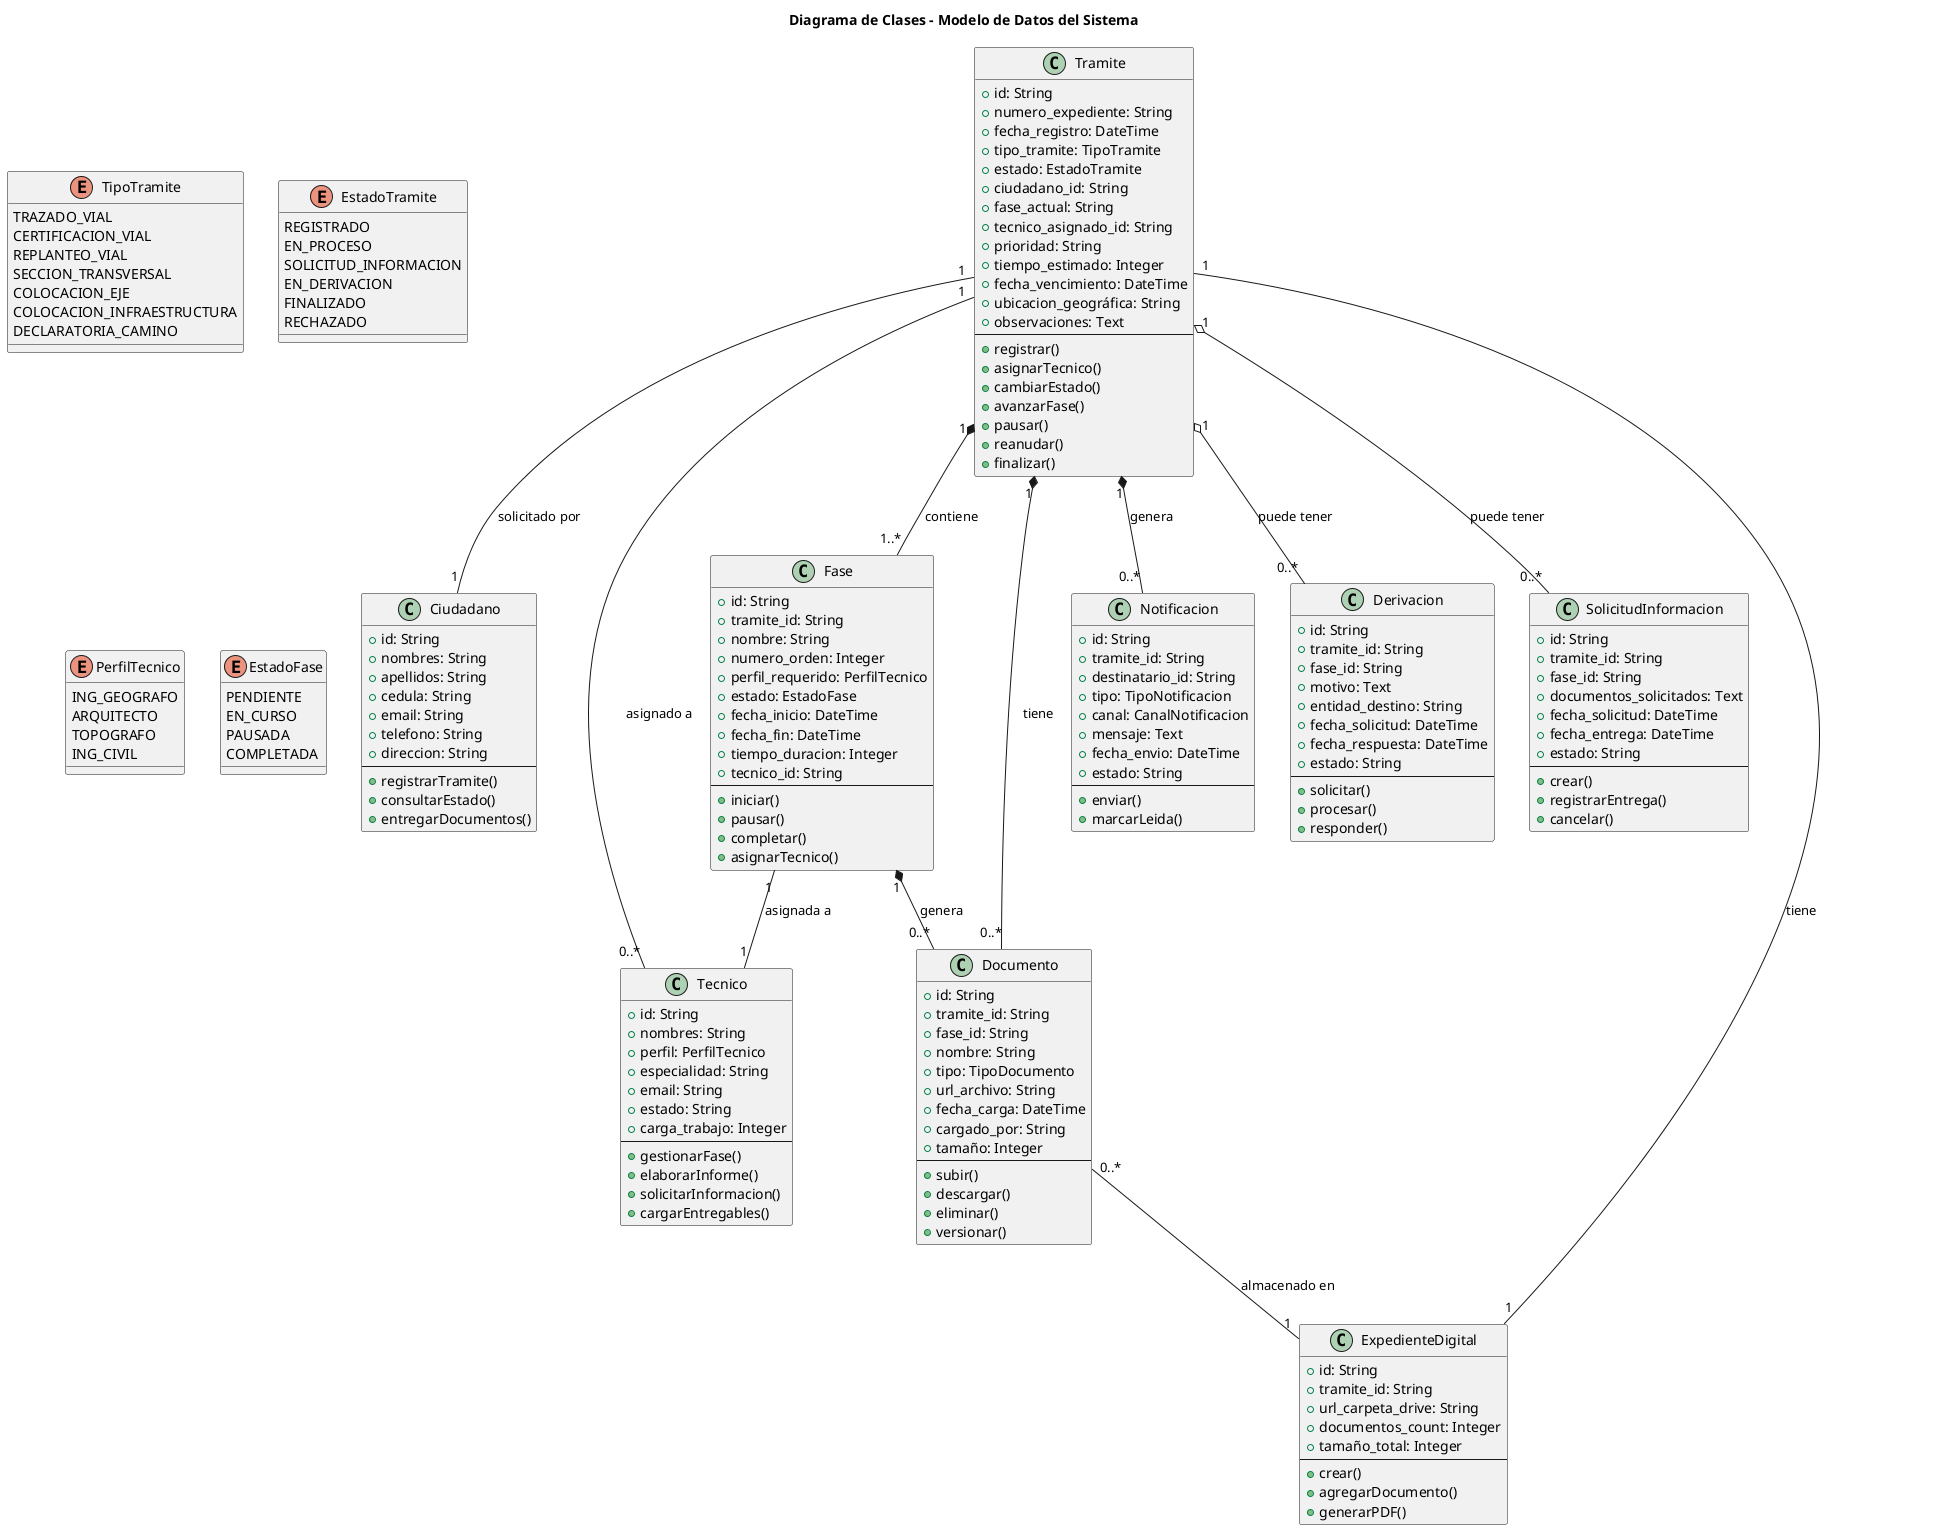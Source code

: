 @startuml
!pragma charset UTF-8
skinparam defaultFontName Arial
title Diagrama de Clases - Modelo de Datos del Sistema

class Tramite {
  + id: String
  + numero_expediente: String
  + fecha_registro: DateTime
  + tipo_tramite: TipoTramite
  + estado: EstadoTramite
  + ciudadano_id: String
  + fase_actual: String
  + tecnico_asignado_id: String
  + prioridad: String
  + tiempo_estimado: Integer
  + fecha_vencimiento: DateTime
  + ubicacion_geográfica: String
  + observaciones: Text
  --
  + registrar()
  + asignarTecnico()
  + cambiarEstado()
  + avanzarFase()
  + pausar()
  + reanudar()
  + finalizar()
}

class Ciudadano {
  + id: String
  + nombres: String
  + apellidos: String
  + cedula: String
  + email: String
  + telefono: String
  + direccion: String
  --
  + registrarTramite()
  + consultarEstado()
  + entregarDocumentos()
}

class Tecnico {
  + id: String
  + nombres: String
  + perfil: PerfilTecnico
  + especialidad: String
  + email: String
  + estado: String
  + carga_trabajo: Integer
  --
  + gestionarFase()
  + elaborarInforme()
  + solicitarInformacion()
  + cargarEntregables()
}

class Fase {
  + id: String
  + tramite_id: String
  + nombre: String
  + numero_orden: Integer
  + perfil_requerido: PerfilTecnico
  + estado: EstadoFase
  + fecha_inicio: DateTime
  + fecha_fin: DateTime
  + tiempo_duracion: Integer
  + tecnico_id: String
  --
  + iniciar()
  + pausar()
  + completar()
  + asignarTecnico()
}

class Documento {
  + id: String
  + tramite_id: String
  + fase_id: String
  + nombre: String
  + tipo: TipoDocumento
  + url_archivo: String
  + fecha_carga: DateTime
  + cargado_por: String
  + tamaño: Integer
  --
  + subir()
  + descargar()
  + eliminar()
  + versionar()
}

class Notificacion {
  + id: String
  + tramite_id: String
  + destinatario_id: String
  + tipo: TipoNotificacion
  + canal: CanalNotificacion
  + mensaje: Text
  + fecha_envio: DateTime
  + estado: String
  --
  + enviar()
  + marcarLeida()
}

class Derivacion {
  + id: String
  + tramite_id: String
  + fase_id: String
  + motivo: Text
  + entidad_destino: String
  + fecha_solicitud: DateTime
  + fecha_respuesta: DateTime
  + estado: String
  --
  + solicitar()
  + procesar()
  + responder()
}

class SolicitudInformacion {
  + id: String
  + tramite_id: String
  + fase_id: String
  + documentos_solicitados: Text
  + fecha_solicitud: DateTime
  + fecha_entrega: DateTime
  + estado: String
  --
  + crear()
  + registrarEntrega()
  + cancelar()
}

class ExpedienteDigital {
  + id: String
  + tramite_id: String
  + url_carpeta_drive: String
  + documentos_count: Integer
  + tamaño_total: Integer
  --
  + crear()
  + agregarDocumento()
  + generarPDF()
}

enum TipoTramite {
  TRAZADO_VIAL
  CERTIFICACION_VIAL
  REPLANTEO_VIAL
  SECCION_TRANSVERSAL
  COLOCACION_EJE
  COLOCACION_INFRAESTRUCTURA
  DECLARATORIA_CAMINO
}

enum EstadoTramite {
  REGISTRADO
  EN_PROCESO
  SOLICITUD_INFORMACION
  EN_DERIVACION
  FINALIZADO
  RECHAZADO
}

enum PerfilTecnico {
  ING_GEOGRAFO
  ARQUITECTO
  TOPOGRAFO
  ING_CIVIL
}

enum EstadoFase {
  PENDIENTE
  EN_CURSO
  PAUSADA
  COMPLETADA
}

' Relaciones
Tramite "1" *-- "1..*" Fase : contiene
Tramite "1" -- "1" Ciudadano : solicitado por
Tramite "1" -- "0..*" Tecnico : asignado a
Tramite "1" *-- "0..*" Documento : tiene
Tramite "1" *-- "0..*" Notificacion : genera
Tramite "1" o-- "0..*" Derivacion : puede tener
Tramite "1" o-- "0..*" SolicitudInformacion : puede tener
Tramite "1" -- "1" ExpedienteDigital : tiene

Fase "1" -- "1" Tecnico : asignada a
Fase "1" *-- "0..*" Documento : genera

Documento "0..*" -- "1" ExpedienteDigital : almacenado en

@enduml


